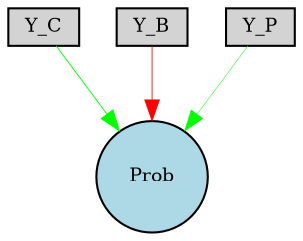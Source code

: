 digraph {
	node [fontsize=9 height=0.2 shape=circle width=0.2]
	Y_C [fillcolor=lightgray shape=box style=filled]
	Y_B [fillcolor=lightgray shape=box style=filled]
	Y_P [fillcolor=lightgray shape=box style=filled]
	Prob [fillcolor=lightblue style=filled]
	Y_C -> Prob [color=green penwidth=0.4327640725922156 style=solid]
	Y_B -> Prob [color=red penwidth=0.4021373132571806 style=solid]
	Y_P -> Prob [color=green penwidth=0.22571032650311218 style=solid]
}
